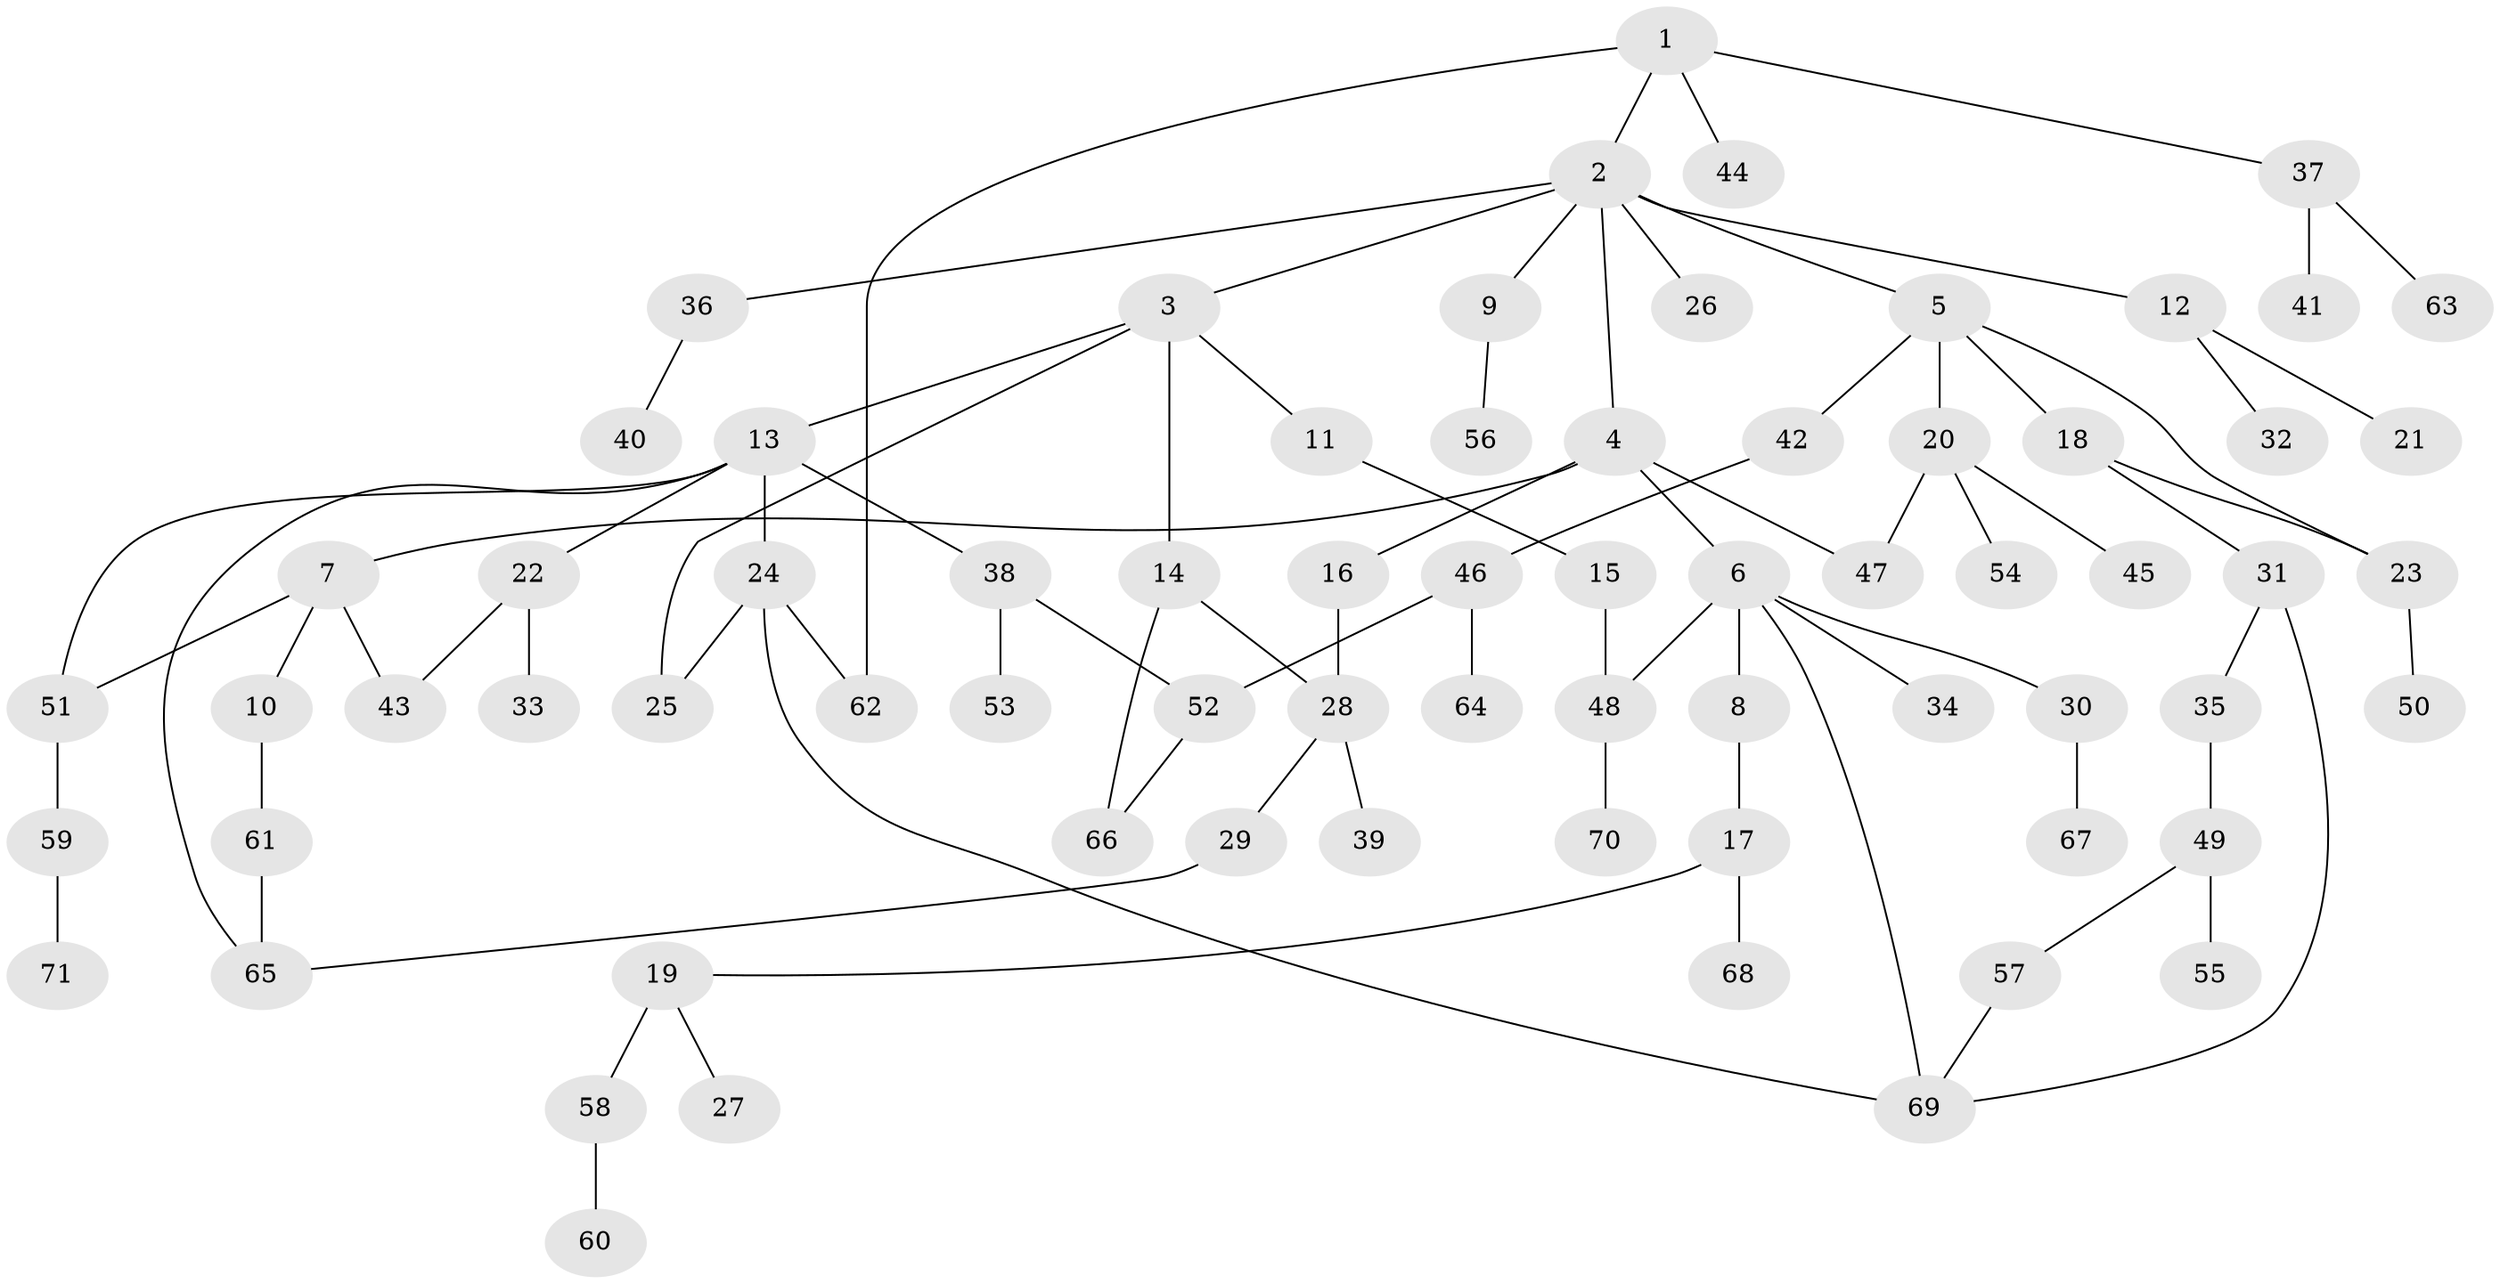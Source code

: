 // Generated by graph-tools (version 1.1) at 2025/10/02/27/25 16:10:53]
// undirected, 71 vertices, 85 edges
graph export_dot {
graph [start="1"]
  node [color=gray90,style=filled];
  1;
  2;
  3;
  4;
  5;
  6;
  7;
  8;
  9;
  10;
  11;
  12;
  13;
  14;
  15;
  16;
  17;
  18;
  19;
  20;
  21;
  22;
  23;
  24;
  25;
  26;
  27;
  28;
  29;
  30;
  31;
  32;
  33;
  34;
  35;
  36;
  37;
  38;
  39;
  40;
  41;
  42;
  43;
  44;
  45;
  46;
  47;
  48;
  49;
  50;
  51;
  52;
  53;
  54;
  55;
  56;
  57;
  58;
  59;
  60;
  61;
  62;
  63;
  64;
  65;
  66;
  67;
  68;
  69;
  70;
  71;
  1 -- 2;
  1 -- 37;
  1 -- 44;
  1 -- 62;
  2 -- 3;
  2 -- 4;
  2 -- 5;
  2 -- 9;
  2 -- 12;
  2 -- 26;
  2 -- 36;
  3 -- 11;
  3 -- 13;
  3 -- 14;
  3 -- 25;
  4 -- 6;
  4 -- 7;
  4 -- 16;
  4 -- 47;
  5 -- 18;
  5 -- 20;
  5 -- 42;
  5 -- 23;
  6 -- 8;
  6 -- 30;
  6 -- 34;
  6 -- 69;
  6 -- 48;
  7 -- 10;
  7 -- 51;
  7 -- 43;
  8 -- 17;
  9 -- 56;
  10 -- 61;
  11 -- 15;
  12 -- 21;
  12 -- 32;
  13 -- 22;
  13 -- 24;
  13 -- 38;
  13 -- 65;
  13 -- 51;
  14 -- 28;
  14 -- 66;
  15 -- 48;
  16 -- 28;
  17 -- 19;
  17 -- 68;
  18 -- 23;
  18 -- 31;
  19 -- 27;
  19 -- 58;
  20 -- 45;
  20 -- 54;
  20 -- 47;
  22 -- 33;
  22 -- 43;
  23 -- 50;
  24 -- 69;
  24 -- 25;
  24 -- 62;
  28 -- 29;
  28 -- 39;
  29 -- 65;
  30 -- 67;
  31 -- 35;
  31 -- 69;
  35 -- 49;
  36 -- 40;
  37 -- 41;
  37 -- 63;
  38 -- 53;
  38 -- 52;
  42 -- 46;
  46 -- 52;
  46 -- 64;
  48 -- 70;
  49 -- 55;
  49 -- 57;
  51 -- 59;
  52 -- 66;
  57 -- 69;
  58 -- 60;
  59 -- 71;
  61 -- 65;
}
